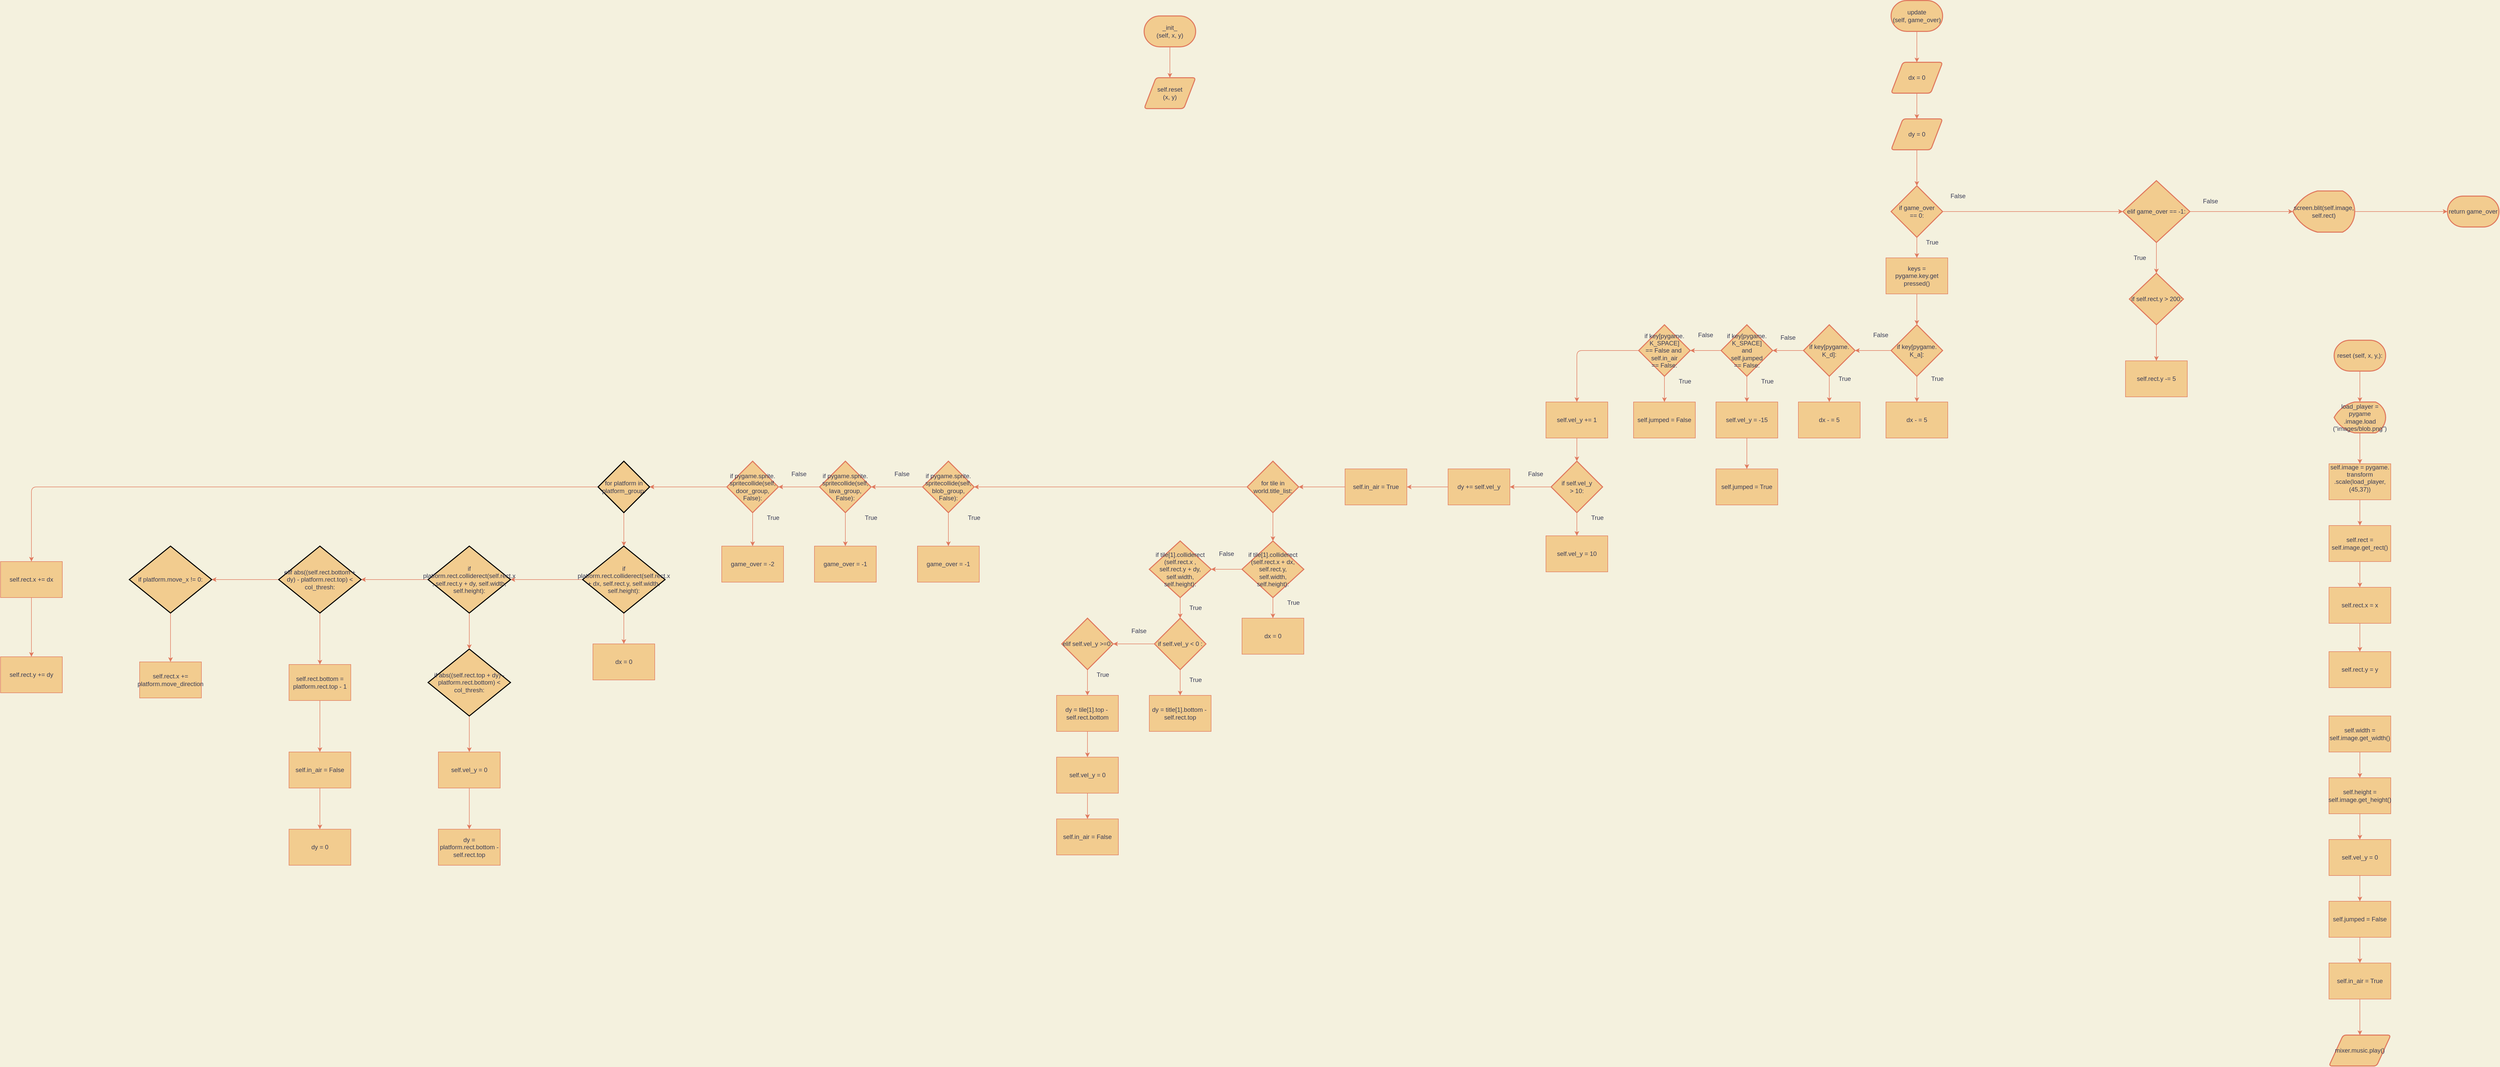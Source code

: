 <mxfile>
    <diagram id="5Yrnw2fGGkwKKGHyeSQu" name="Page-1">
        <mxGraphModel dx="5395" dy="1543" grid="1" gridSize="10" guides="1" tooltips="1" connect="1" arrows="1" fold="1" page="1" pageScale="1" pageWidth="850" pageHeight="1100" background="#F4F1DE" math="0" shadow="0">
            <root>
                <mxCell id="0"/>
                <mxCell id="1" parent="0"/>
                <mxCell id="5" value="" style="edgeStyle=orthogonalEdgeStyle;curved=0;rounded=1;sketch=0;orthogonalLoop=1;jettySize=auto;html=1;fontColor=#393C56;strokeColor=#E07A5F;fillColor=#F2CC8F;labelBackgroundColor=#F4F1DE;" parent="1" source="2" target="4" edge="1">
                    <mxGeometry relative="1" as="geometry"/>
                </mxCell>
                <mxCell id="2" value="_init_&lt;br&gt;(self, x, y)" style="strokeWidth=2;html=1;shape=mxgraph.flowchart.terminator;whiteSpace=wrap;rounded=0;sketch=0;fontColor=#393C56;fillColor=#F2CC8F;strokeColor=#E07A5F;" parent="1" vertex="1">
                    <mxGeometry x="-980" y="70" width="100" height="60" as="geometry"/>
                </mxCell>
                <mxCell id="4" value="self.reset&lt;br&gt;(x, y)" style="shape=parallelogram;html=1;strokeWidth=2;perimeter=parallelogramPerimeter;whiteSpace=wrap;rounded=1;arcSize=12;size=0.23;sketch=0;fontColor=#393C56;fillColor=#F2CC8F;strokeColor=#E07A5F;" parent="1" vertex="1">
                    <mxGeometry x="-980" y="190" width="100" height="60" as="geometry"/>
                </mxCell>
                <mxCell id="8" value="" style="edgeStyle=orthogonalEdgeStyle;curved=0;rounded=1;sketch=0;orthogonalLoop=1;jettySize=auto;html=1;fontColor=#393C56;strokeColor=#E07A5F;fillColor=#F2CC8F;labelBackgroundColor=#F4F1DE;" parent="1" source="6" target="7" edge="1">
                    <mxGeometry relative="1" as="geometry"/>
                </mxCell>
                <mxCell id="6" value="update&lt;br&gt;(self, game_over)" style="strokeWidth=2;html=1;shape=mxgraph.flowchart.terminator;whiteSpace=wrap;rounded=0;sketch=0;fontColor=#393C56;fillColor=#F2CC8F;strokeColor=#E07A5F;" parent="1" vertex="1">
                    <mxGeometry x="470" y="40" width="100" height="60" as="geometry"/>
                </mxCell>
                <mxCell id="10" value="" style="edgeStyle=orthogonalEdgeStyle;curved=0;rounded=1;sketch=0;orthogonalLoop=1;jettySize=auto;html=1;fontColor=#393C56;strokeColor=#E07A5F;fillColor=#F2CC8F;labelBackgroundColor=#F4F1DE;" parent="1" source="7" target="9" edge="1">
                    <mxGeometry relative="1" as="geometry"/>
                </mxCell>
                <mxCell id="7" value="dx = 0" style="shape=parallelogram;html=1;strokeWidth=2;perimeter=parallelogramPerimeter;whiteSpace=wrap;rounded=1;arcSize=12;size=0.23;sketch=0;fontColor=#393C56;fillColor=#F2CC8F;strokeColor=#E07A5F;" parent="1" vertex="1">
                    <mxGeometry x="470" y="160" width="100" height="60" as="geometry"/>
                </mxCell>
                <mxCell id="12" value="" style="edgeStyle=orthogonalEdgeStyle;curved=0;rounded=1;sketch=0;orthogonalLoop=1;jettySize=auto;html=1;fontColor=#393C56;strokeColor=#E07A5F;fillColor=#F2CC8F;labelBackgroundColor=#F4F1DE;" parent="1" source="9" target="11" edge="1">
                    <mxGeometry relative="1" as="geometry"/>
                </mxCell>
                <mxCell id="9" value="dy = 0" style="shape=parallelogram;html=1;strokeWidth=2;perimeter=parallelogramPerimeter;whiteSpace=wrap;rounded=1;arcSize=12;size=0.23;sketch=0;fontColor=#393C56;fillColor=#F2CC8F;strokeColor=#E07A5F;" parent="1" vertex="1">
                    <mxGeometry x="470" y="270" width="100" height="60" as="geometry"/>
                </mxCell>
                <mxCell id="16" value="" style="edgeStyle=orthogonalEdgeStyle;curved=0;rounded=1;sketch=0;orthogonalLoop=1;jettySize=auto;html=1;fontColor=#393C56;strokeColor=#E07A5F;fillColor=#F2CC8F;labelBackgroundColor=#F4F1DE;" parent="1" source="11" target="15" edge="1">
                    <mxGeometry relative="1" as="geometry"/>
                </mxCell>
                <mxCell id="91" style="edgeStyle=orthogonalEdgeStyle;curved=0;rounded=1;sketch=0;orthogonalLoop=1;jettySize=auto;html=1;fontColor=#393C56;strokeColor=#E07A5F;fillColor=#F2CC8F;entryX=0;entryY=0.5;entryDx=0;entryDy=0;entryPerimeter=0;labelBackgroundColor=#F4F1DE;" parent="1" source="11" target="92" edge="1">
                    <mxGeometry relative="1" as="geometry">
                        <mxPoint x="860" y="450" as="targetPoint"/>
                    </mxGeometry>
                </mxCell>
                <mxCell id="11" value="if game_over&lt;br&gt;== 0:" style="strokeWidth=2;html=1;shape=mxgraph.flowchart.decision;whiteSpace=wrap;rounded=0;sketch=0;fontColor=#393C56;fillColor=#F2CC8F;strokeColor=#E07A5F;" parent="1" vertex="1">
                    <mxGeometry x="470" y="400" width="100" height="100" as="geometry"/>
                </mxCell>
                <mxCell id="19" value="" style="edgeStyle=orthogonalEdgeStyle;curved=0;rounded=1;sketch=0;orthogonalLoop=1;jettySize=auto;html=1;fontColor=#393C56;strokeColor=#E07A5F;fillColor=#F2CC8F;labelBackgroundColor=#F4F1DE;" parent="1" source="13" target="17" edge="1">
                    <mxGeometry relative="1" as="geometry"/>
                </mxCell>
                <mxCell id="23" value="" style="edgeStyle=orthogonalEdgeStyle;curved=0;rounded=1;sketch=0;orthogonalLoop=1;jettySize=auto;html=1;fontColor=#393C56;strokeColor=#E07A5F;fillColor=#F2CC8F;labelBackgroundColor=#F4F1DE;" parent="1" source="13" target="20" edge="1">
                    <mxGeometry relative="1" as="geometry"/>
                </mxCell>
                <mxCell id="13" value="if key[pygame.&lt;br&gt;K_a]:" style="strokeWidth=2;html=1;shape=mxgraph.flowchart.decision;whiteSpace=wrap;rounded=0;sketch=0;fontColor=#393C56;fillColor=#F2CC8F;strokeColor=#E07A5F;" parent="1" vertex="1">
                    <mxGeometry x="470" y="670" width="100" height="100" as="geometry"/>
                </mxCell>
                <mxCell id="18" value="" style="edgeStyle=orthogonalEdgeStyle;curved=0;rounded=1;sketch=0;orthogonalLoop=1;jettySize=auto;html=1;fontColor=#393C56;strokeColor=#E07A5F;fillColor=#F2CC8F;labelBackgroundColor=#F4F1DE;" parent="1" source="15" target="13" edge="1">
                    <mxGeometry relative="1" as="geometry"/>
                </mxCell>
                <mxCell id="15" value="keys = pygame.key.get&lt;br&gt;pressed()" style="rounded=0;whiteSpace=wrap;html=1;sketch=0;fontColor=#393C56;strokeColor=#E07A5F;fillColor=#F2CC8F;" parent="1" vertex="1">
                    <mxGeometry x="460" y="540" width="120" height="70" as="geometry"/>
                </mxCell>
                <mxCell id="17" value="dx - = 5" style="rounded=0;whiteSpace=wrap;html=1;sketch=0;fontColor=#393C56;strokeColor=#E07A5F;fillColor=#F2CC8F;" parent="1" vertex="1">
                    <mxGeometry x="460" y="820" width="120" height="70" as="geometry"/>
                </mxCell>
                <mxCell id="22" value="" style="edgeStyle=orthogonalEdgeStyle;curved=0;rounded=1;sketch=0;orthogonalLoop=1;jettySize=auto;html=1;fontColor=#393C56;strokeColor=#E07A5F;fillColor=#F2CC8F;labelBackgroundColor=#F4F1DE;" parent="1" source="20" target="21" edge="1">
                    <mxGeometry relative="1" as="geometry"/>
                </mxCell>
                <mxCell id="29" value="" style="edgeStyle=orthogonalEdgeStyle;curved=0;rounded=1;sketch=0;orthogonalLoop=1;jettySize=auto;html=1;fontColor=#393C56;strokeColor=#E07A5F;fillColor=#F2CC8F;labelBackgroundColor=#F4F1DE;" parent="1" source="20" target="24" edge="1">
                    <mxGeometry relative="1" as="geometry"/>
                </mxCell>
                <mxCell id="20" value="if key[pygame.&lt;br&gt;K_d]:" style="strokeWidth=2;html=1;shape=mxgraph.flowchart.decision;whiteSpace=wrap;rounded=0;sketch=0;fontColor=#393C56;fillColor=#F2CC8F;strokeColor=#E07A5F;" parent="1" vertex="1">
                    <mxGeometry x="300" y="670" width="100" height="100" as="geometry"/>
                </mxCell>
                <mxCell id="21" value="dx - = 5" style="rounded=0;whiteSpace=wrap;html=1;sketch=0;fontColor=#393C56;strokeColor=#E07A5F;fillColor=#F2CC8F;" parent="1" vertex="1">
                    <mxGeometry x="290" y="820" width="120" height="70" as="geometry"/>
                </mxCell>
                <mxCell id="28" value="" style="edgeStyle=orthogonalEdgeStyle;curved=0;rounded=1;sketch=0;orthogonalLoop=1;jettySize=auto;html=1;fontColor=#393C56;strokeColor=#E07A5F;fillColor=#F2CC8F;labelBackgroundColor=#F4F1DE;" parent="1" source="24" target="25" edge="1">
                    <mxGeometry relative="1" as="geometry"/>
                </mxCell>
                <mxCell id="31" value="" style="edgeStyle=orthogonalEdgeStyle;curved=0;rounded=1;sketch=0;orthogonalLoop=1;jettySize=auto;html=1;fontColor=#393C56;strokeColor=#E07A5F;fillColor=#F2CC8F;labelBackgroundColor=#F4F1DE;" parent="1" source="24" target="30" edge="1">
                    <mxGeometry relative="1" as="geometry"/>
                </mxCell>
                <mxCell id="24" value="if key[pygame.&lt;br&gt;K_SPACE]&lt;br&gt;and&lt;br&gt;self.jumped&lt;br&gt;== False:" style="strokeWidth=2;html=1;shape=mxgraph.flowchart.decision;whiteSpace=wrap;rounded=0;sketch=0;fontColor=#393C56;fillColor=#F2CC8F;strokeColor=#E07A5F;" parent="1" vertex="1">
                    <mxGeometry x="140" y="670" width="100" height="100" as="geometry"/>
                </mxCell>
                <mxCell id="27" value="" style="edgeStyle=orthogonalEdgeStyle;curved=0;rounded=1;sketch=0;orthogonalLoop=1;jettySize=auto;html=1;fontColor=#393C56;strokeColor=#E07A5F;fillColor=#F2CC8F;labelBackgroundColor=#F4F1DE;" parent="1" source="25" target="26" edge="1">
                    <mxGeometry relative="1" as="geometry"/>
                </mxCell>
                <mxCell id="25" value="self.vel_y = -15" style="rounded=0;whiteSpace=wrap;html=1;sketch=0;fontColor=#393C56;strokeColor=#E07A5F;fillColor=#F2CC8F;" parent="1" vertex="1">
                    <mxGeometry x="130" y="820" width="120" height="70" as="geometry"/>
                </mxCell>
                <mxCell id="26" value="self.jumped = True" style="rounded=0;whiteSpace=wrap;html=1;sketch=0;fontColor=#393C56;strokeColor=#E07A5F;fillColor=#F2CC8F;" parent="1" vertex="1">
                    <mxGeometry x="130" y="950" width="120" height="70" as="geometry"/>
                </mxCell>
                <mxCell id="33" value="" style="edgeStyle=orthogonalEdgeStyle;curved=0;rounded=1;sketch=0;orthogonalLoop=1;jettySize=auto;html=1;fontColor=#393C56;strokeColor=#E07A5F;fillColor=#F2CC8F;labelBackgroundColor=#F4F1DE;" parent="1" source="30" target="32" edge="1">
                    <mxGeometry relative="1" as="geometry"/>
                </mxCell>
                <mxCell id="45" style="edgeStyle=orthogonalEdgeStyle;curved=0;rounded=1;sketch=0;orthogonalLoop=1;jettySize=auto;html=1;entryX=0.5;entryY=0;entryDx=0;entryDy=0;fontColor=#393C56;strokeColor=#E07A5F;fillColor=#F2CC8F;labelBackgroundColor=#F4F1DE;" parent="1" source="30" target="44" edge="1">
                    <mxGeometry relative="1" as="geometry"/>
                </mxCell>
                <mxCell id="30" value="if key[pygame.&lt;br&gt;K_SPACE] &lt;br&gt;== False and&amp;nbsp;&lt;br&gt;self.in_air&lt;br&gt;== False:" style="strokeWidth=2;html=1;shape=mxgraph.flowchart.decision;whiteSpace=wrap;rounded=0;sketch=0;fontColor=#393C56;fillColor=#F2CC8F;strokeColor=#E07A5F;" parent="1" vertex="1">
                    <mxGeometry x="-20" y="670" width="100" height="100" as="geometry"/>
                </mxCell>
                <mxCell id="32" value="self.jumped = False" style="rounded=0;whiteSpace=wrap;html=1;sketch=0;fontColor=#393C56;strokeColor=#E07A5F;fillColor=#F2CC8F;" parent="1" vertex="1">
                    <mxGeometry x="-30" y="820" width="120" height="70" as="geometry"/>
                </mxCell>
                <mxCell id="47" value="" style="edgeStyle=orthogonalEdgeStyle;curved=0;rounded=1;sketch=0;orthogonalLoop=1;jettySize=auto;html=1;fontColor=#393C56;strokeColor=#E07A5F;fillColor=#F2CC8F;labelBackgroundColor=#F4F1DE;" parent="1" source="44" target="46" edge="1">
                    <mxGeometry relative="1" as="geometry"/>
                </mxCell>
                <mxCell id="44" value="self.vel_y += 1" style="rounded=0;whiteSpace=wrap;html=1;sketch=0;fontColor=#393C56;strokeColor=#E07A5F;fillColor=#F2CC8F;" parent="1" vertex="1">
                    <mxGeometry x="-200" y="820" width="120" height="70" as="geometry"/>
                </mxCell>
                <mxCell id="49" value="" style="edgeStyle=orthogonalEdgeStyle;curved=0;rounded=1;sketch=0;orthogonalLoop=1;jettySize=auto;html=1;fontColor=#393C56;strokeColor=#E07A5F;fillColor=#F2CC8F;labelBackgroundColor=#F4F1DE;" parent="1" source="46" target="48" edge="1">
                    <mxGeometry relative="1" as="geometry"/>
                </mxCell>
                <mxCell id="51" value="" style="edgeStyle=orthogonalEdgeStyle;curved=0;rounded=1;sketch=0;orthogonalLoop=1;jettySize=auto;html=1;fontColor=#393C56;strokeColor=#E07A5F;fillColor=#F2CC8F;labelBackgroundColor=#F4F1DE;" parent="1" source="46" target="50" edge="1">
                    <mxGeometry relative="1" as="geometry"/>
                </mxCell>
                <mxCell id="46" value="if self.vel_y&lt;br&gt;&amp;gt; 10:" style="strokeWidth=2;html=1;shape=mxgraph.flowchart.decision;whiteSpace=wrap;rounded=0;sketch=0;fontColor=#393C56;fillColor=#F2CC8F;strokeColor=#E07A5F;" parent="1" vertex="1">
                    <mxGeometry x="-190" y="935" width="100" height="100" as="geometry"/>
                </mxCell>
                <mxCell id="48" value="self.vel_y = 10" style="rounded=0;whiteSpace=wrap;html=1;sketch=0;fontColor=#393C56;strokeColor=#E07A5F;fillColor=#F2CC8F;" parent="1" vertex="1">
                    <mxGeometry x="-200" y="1080" width="120" height="70" as="geometry"/>
                </mxCell>
                <mxCell id="53" value="" style="edgeStyle=orthogonalEdgeStyle;curved=0;rounded=1;sketch=0;orthogonalLoop=1;jettySize=auto;html=1;fontColor=#393C56;strokeColor=#E07A5F;fillColor=#F2CC8F;labelBackgroundColor=#F4F1DE;" parent="1" source="50" target="52" edge="1">
                    <mxGeometry relative="1" as="geometry"/>
                </mxCell>
                <mxCell id="50" value="dy += self.vel_y" style="rounded=0;whiteSpace=wrap;html=1;sketch=0;fontColor=#393C56;strokeColor=#E07A5F;fillColor=#F2CC8F;" parent="1" vertex="1">
                    <mxGeometry x="-390" y="950" width="120" height="70" as="geometry"/>
                </mxCell>
                <mxCell id="55" value="" style="edgeStyle=orthogonalEdgeStyle;curved=0;rounded=1;sketch=0;orthogonalLoop=1;jettySize=auto;html=1;fontColor=#393C56;strokeColor=#E07A5F;fillColor=#F2CC8F;labelBackgroundColor=#F4F1DE;" parent="1" source="52" target="54" edge="1">
                    <mxGeometry relative="1" as="geometry"/>
                </mxCell>
                <mxCell id="52" value="self.in_air = True" style="rounded=0;whiteSpace=wrap;html=1;sketch=0;fontColor=#393C56;strokeColor=#E07A5F;fillColor=#F2CC8F;" parent="1" vertex="1">
                    <mxGeometry x="-590" y="950" width="120" height="70" as="geometry"/>
                </mxCell>
                <mxCell id="57" value="" style="edgeStyle=orthogonalEdgeStyle;curved=0;rounded=1;sketch=0;orthogonalLoop=1;jettySize=auto;html=1;fontColor=#393C56;strokeColor=#E07A5F;fillColor=#F2CC8F;labelBackgroundColor=#F4F1DE;" parent="1" source="54" target="56" edge="1">
                    <mxGeometry relative="1" as="geometry"/>
                </mxCell>
                <mxCell id="74" style="edgeStyle=orthogonalEdgeStyle;curved=0;rounded=1;sketch=0;orthogonalLoop=1;jettySize=auto;html=1;fontColor=#393C56;strokeColor=#E07A5F;fillColor=#F2CC8F;entryX=1;entryY=0.5;entryDx=0;entryDy=0;entryPerimeter=0;labelBackgroundColor=#F4F1DE;" parent="1" source="54" target="75" edge="1">
                    <mxGeometry relative="1" as="geometry">
                        <mxPoint x="-1270" y="985" as="targetPoint"/>
                    </mxGeometry>
                </mxCell>
                <mxCell id="54" value="for tile in &lt;br&gt;world.title_list:" style="strokeWidth=2;html=1;shape=mxgraph.flowchart.decision;whiteSpace=wrap;rounded=0;sketch=0;fontColor=#393C56;fillColor=#F2CC8F;strokeColor=#E07A5F;" parent="1" vertex="1">
                    <mxGeometry x="-780" y="935" width="100" height="100" as="geometry"/>
                </mxCell>
                <mxCell id="59" value="" style="edgeStyle=orthogonalEdgeStyle;curved=0;rounded=1;sketch=0;orthogonalLoop=1;jettySize=auto;html=1;fontColor=#393C56;strokeColor=#E07A5F;fillColor=#F2CC8F;labelBackgroundColor=#F4F1DE;" parent="1" source="56" target="58" edge="1">
                    <mxGeometry relative="1" as="geometry"/>
                </mxCell>
                <mxCell id="61" value="" style="edgeStyle=orthogonalEdgeStyle;curved=0;rounded=1;sketch=0;orthogonalLoop=1;jettySize=auto;html=1;fontColor=#393C56;strokeColor=#E07A5F;fillColor=#F2CC8F;labelBackgroundColor=#F4F1DE;" parent="1" source="56" target="60" edge="1">
                    <mxGeometry relative="1" as="geometry"/>
                </mxCell>
                <mxCell id="56" value="if tile[1].colliderect&lt;br&gt;(self.rect.x + dx,&lt;br&gt;self.rect.y,&lt;br&gt;self.width,&lt;br&gt;self.height):" style="strokeWidth=2;html=1;shape=mxgraph.flowchart.decision;whiteSpace=wrap;rounded=0;sketch=0;fontColor=#393C56;fillColor=#F2CC8F;strokeColor=#E07A5F;" parent="1" vertex="1">
                    <mxGeometry x="-790" y="1090" width="120" height="110" as="geometry"/>
                </mxCell>
                <mxCell id="58" value="dx = 0" style="rounded=0;whiteSpace=wrap;html=1;sketch=0;fontColor=#393C56;strokeColor=#E07A5F;fillColor=#F2CC8F;" parent="1" vertex="1">
                    <mxGeometry x="-790" y="1240" width="120" height="70" as="geometry"/>
                </mxCell>
                <mxCell id="63" value="" style="edgeStyle=orthogonalEdgeStyle;curved=0;rounded=1;sketch=0;orthogonalLoop=1;jettySize=auto;html=1;fontColor=#393C56;strokeColor=#E07A5F;fillColor=#F2CC8F;labelBackgroundColor=#F4F1DE;" parent="1" source="60" target="62" edge="1">
                    <mxGeometry relative="1" as="geometry"/>
                </mxCell>
                <mxCell id="60" value="if tile[1].colliderect&lt;br&gt;(self.rect.x , &lt;br&gt;self.rect.y + dy,&lt;br&gt;self.width,&lt;br&gt;self.height):" style="strokeWidth=2;html=1;shape=mxgraph.flowchart.decision;whiteSpace=wrap;rounded=0;sketch=0;fontColor=#393C56;fillColor=#F2CC8F;strokeColor=#E07A5F;" parent="1" vertex="1">
                    <mxGeometry x="-970" y="1090" width="120" height="110" as="geometry"/>
                </mxCell>
                <mxCell id="65" value="" style="edgeStyle=orthogonalEdgeStyle;curved=0;rounded=1;sketch=0;orthogonalLoop=1;jettySize=auto;html=1;fontColor=#393C56;strokeColor=#E07A5F;fillColor=#F2CC8F;labelBackgroundColor=#F4F1DE;" parent="1" source="62" target="64" edge="1">
                    <mxGeometry relative="1" as="geometry"/>
                </mxCell>
                <mxCell id="67" value="" style="edgeStyle=orthogonalEdgeStyle;curved=0;rounded=1;sketch=0;orthogonalLoop=1;jettySize=auto;html=1;fontColor=#393C56;strokeColor=#E07A5F;fillColor=#F2CC8F;labelBackgroundColor=#F4F1DE;" parent="1" source="62" target="66" edge="1">
                    <mxGeometry relative="1" as="geometry"/>
                </mxCell>
                <mxCell id="62" value="if self.vel_y &amp;lt; 0 :" style="strokeWidth=2;html=1;shape=mxgraph.flowchart.decision;whiteSpace=wrap;rounded=0;sketch=0;fontColor=#393C56;fillColor=#F2CC8F;strokeColor=#E07A5F;" parent="1" vertex="1">
                    <mxGeometry x="-960" y="1240" width="100" height="100" as="geometry"/>
                </mxCell>
                <mxCell id="64" value="dy = title[1].bottom -&amp;nbsp;&lt;br&gt;self.rect.top" style="rounded=0;whiteSpace=wrap;html=1;sketch=0;fontColor=#393C56;strokeColor=#E07A5F;fillColor=#F2CC8F;" parent="1" vertex="1">
                    <mxGeometry x="-970" y="1390" width="120" height="70" as="geometry"/>
                </mxCell>
                <mxCell id="69" value="" style="edgeStyle=orthogonalEdgeStyle;curved=0;rounded=1;sketch=0;orthogonalLoop=1;jettySize=auto;html=1;fontColor=#393C56;strokeColor=#E07A5F;fillColor=#F2CC8F;labelBackgroundColor=#F4F1DE;" parent="1" source="66" target="68" edge="1">
                    <mxGeometry relative="1" as="geometry"/>
                </mxCell>
                <mxCell id="66" value="elif self.vel_y &amp;gt;=0:&lt;br&gt;" style="strokeWidth=2;html=1;shape=mxgraph.flowchart.decision;whiteSpace=wrap;rounded=0;sketch=0;fontColor=#393C56;fillColor=#F2CC8F;strokeColor=#E07A5F;" parent="1" vertex="1">
                    <mxGeometry x="-1140" y="1240" width="100" height="100" as="geometry"/>
                </mxCell>
                <mxCell id="72" value="" style="edgeStyle=orthogonalEdgeStyle;curved=0;rounded=1;sketch=0;orthogonalLoop=1;jettySize=auto;html=1;fontColor=#393C56;strokeColor=#E07A5F;fillColor=#F2CC8F;labelBackgroundColor=#F4F1DE;" parent="1" source="68" target="70" edge="1">
                    <mxGeometry relative="1" as="geometry"/>
                </mxCell>
                <mxCell id="68" value="dy = tile[1].top -&amp;nbsp;&lt;br&gt;self.rect.bottom" style="rounded=0;whiteSpace=wrap;html=1;sketch=0;fontColor=#393C56;strokeColor=#E07A5F;fillColor=#F2CC8F;" parent="1" vertex="1">
                    <mxGeometry x="-1150" y="1390" width="120" height="70" as="geometry"/>
                </mxCell>
                <mxCell id="73" value="" style="edgeStyle=orthogonalEdgeStyle;curved=0;rounded=1;sketch=0;orthogonalLoop=1;jettySize=auto;html=1;fontColor=#393C56;strokeColor=#E07A5F;fillColor=#F2CC8F;labelBackgroundColor=#F4F1DE;" parent="1" source="70" target="71" edge="1">
                    <mxGeometry relative="1" as="geometry"/>
                </mxCell>
                <mxCell id="70" value="self.vel_y = 0" style="rounded=0;whiteSpace=wrap;html=1;sketch=0;fontColor=#393C56;strokeColor=#E07A5F;fillColor=#F2CC8F;" parent="1" vertex="1">
                    <mxGeometry x="-1150" y="1510" width="120" height="70" as="geometry"/>
                </mxCell>
                <mxCell id="71" value="self.in_air = False" style="rounded=0;whiteSpace=wrap;html=1;sketch=0;fontColor=#393C56;strokeColor=#E07A5F;fillColor=#F2CC8F;" parent="1" vertex="1">
                    <mxGeometry x="-1150" y="1630" width="120" height="70" as="geometry"/>
                </mxCell>
                <mxCell id="77" value="" style="edgeStyle=orthogonalEdgeStyle;curved=0;rounded=1;sketch=0;orthogonalLoop=1;jettySize=auto;html=1;fontColor=#393C56;strokeColor=#E07A5F;fillColor=#F2CC8F;labelBackgroundColor=#F4F1DE;" parent="1" source="75" target="76" edge="1">
                    <mxGeometry relative="1" as="geometry"/>
                </mxCell>
                <mxCell id="79" style="edgeStyle=orthogonalEdgeStyle;curved=0;rounded=1;sketch=0;orthogonalLoop=1;jettySize=auto;html=1;entryX=1;entryY=0.5;entryDx=0;entryDy=0;entryPerimeter=0;fontColor=#393C56;strokeColor=#E07A5F;fillColor=#F2CC8F;labelBackgroundColor=#F4F1DE;" parent="1" source="75" target="78" edge="1">
                    <mxGeometry relative="1" as="geometry"/>
                </mxCell>
                <mxCell id="75" value="if pygame.sprite.&lt;br&gt;spritecollide(self, blob_group, False):" style="strokeWidth=2;html=1;shape=mxgraph.flowchart.decision;whiteSpace=wrap;rounded=0;sketch=0;fontColor=#393C56;fillColor=#F2CC8F;strokeColor=#E07A5F;" parent="1" vertex="1">
                    <mxGeometry x="-1410" y="935" width="100" height="100" as="geometry"/>
                </mxCell>
                <mxCell id="76" value="game_over = -1" style="rounded=0;whiteSpace=wrap;html=1;sketch=0;fontColor=#393C56;strokeColor=#E07A5F;fillColor=#F2CC8F;" parent="1" vertex="1">
                    <mxGeometry x="-1420" y="1100" width="120" height="70" as="geometry"/>
                </mxCell>
                <mxCell id="81" value="" style="edgeStyle=orthogonalEdgeStyle;curved=0;rounded=1;sketch=0;orthogonalLoop=1;jettySize=auto;html=1;fontColor=#393C56;strokeColor=#E07A5F;fillColor=#F2CC8F;labelBackgroundColor=#F4F1DE;" parent="1" source="78" target="80" edge="1">
                    <mxGeometry relative="1" as="geometry"/>
                </mxCell>
                <mxCell id="85" value="" style="edgeStyle=orthogonalEdgeStyle;curved=0;rounded=1;sketch=0;orthogonalLoop=1;jettySize=auto;html=1;fontColor=#393C56;strokeColor=#E07A5F;fillColor=#F2CC8F;labelBackgroundColor=#F4F1DE;" parent="1" source="78" target="82" edge="1">
                    <mxGeometry relative="1" as="geometry"/>
                </mxCell>
                <mxCell id="78" value="if pygame.sprite.&lt;br&gt;spritecollide(self, lava_group, False):" style="strokeWidth=2;html=1;shape=mxgraph.flowchart.decision;whiteSpace=wrap;rounded=0;sketch=0;fontColor=#393C56;fillColor=#F2CC8F;strokeColor=#E07A5F;" parent="1" vertex="1">
                    <mxGeometry x="-1610" y="935" width="100" height="100" as="geometry"/>
                </mxCell>
                <mxCell id="80" value="game_over = -1" style="rounded=0;whiteSpace=wrap;html=1;sketch=0;fontColor=#393C56;strokeColor=#E07A5F;fillColor=#F2CC8F;" parent="1" vertex="1">
                    <mxGeometry x="-1620" y="1100" width="120" height="70" as="geometry"/>
                </mxCell>
                <mxCell id="84" value="" style="edgeStyle=orthogonalEdgeStyle;curved=0;rounded=1;sketch=0;orthogonalLoop=1;jettySize=auto;html=1;fontColor=#393C56;strokeColor=#E07A5F;fillColor=#F2CC8F;labelBackgroundColor=#F4F1DE;" parent="1" source="82" target="83" edge="1">
                    <mxGeometry relative="1" as="geometry"/>
                </mxCell>
                <mxCell id="165" style="edgeStyle=orthogonalEdgeStyle;curved=0;rounded=1;sketch=0;orthogonalLoop=1;jettySize=auto;html=1;entryX=1;entryY=0.5;entryDx=0;entryDy=0;entryPerimeter=0;fontColor=#393C56;strokeColor=#E07A5F;fillColor=#F2CC8F;" edge="1" parent="1" source="82" target="164">
                    <mxGeometry relative="1" as="geometry"/>
                </mxCell>
                <mxCell id="82" value="if pygame.sprite.&lt;br&gt;spritecollide(self, door_group, False):" style="strokeWidth=2;html=1;shape=mxgraph.flowchart.decision;whiteSpace=wrap;rounded=0;sketch=0;fontColor=#393C56;fillColor=#F2CC8F;strokeColor=#E07A5F;" parent="1" vertex="1">
                    <mxGeometry x="-1790" y="935" width="100" height="100" as="geometry"/>
                </mxCell>
                <mxCell id="83" value="game_over = -2" style="rounded=0;whiteSpace=wrap;html=1;sketch=0;fontColor=#393C56;strokeColor=#E07A5F;fillColor=#F2CC8F;" parent="1" vertex="1">
                    <mxGeometry x="-1800" y="1100" width="120" height="70" as="geometry"/>
                </mxCell>
                <mxCell id="94" value="" style="edgeStyle=orthogonalEdgeStyle;curved=0;rounded=1;sketch=0;orthogonalLoop=1;jettySize=auto;html=1;fontColor=#393C56;strokeColor=#E07A5F;fillColor=#F2CC8F;labelBackgroundColor=#F4F1DE;" parent="1" source="92" target="93" edge="1">
                    <mxGeometry relative="1" as="geometry"/>
                </mxCell>
                <mxCell id="98" style="edgeStyle=orthogonalEdgeStyle;curved=0;rounded=1;sketch=0;orthogonalLoop=1;jettySize=auto;html=1;entryX=0;entryY=0.5;entryDx=0;entryDy=0;entryPerimeter=0;fontColor=#393C56;strokeColor=#E07A5F;fillColor=#F2CC8F;labelBackgroundColor=#F4F1DE;" parent="1" source="92" target="97" edge="1">
                    <mxGeometry relative="1" as="geometry"/>
                </mxCell>
                <mxCell id="92" value="elif game_over == -1:" style="strokeWidth=2;html=1;shape=mxgraph.flowchart.decision;whiteSpace=wrap;rounded=0;sketch=0;fontColor=#393C56;fillColor=#F2CC8F;strokeColor=#E07A5F;" parent="1" vertex="1">
                    <mxGeometry x="920" y="390" width="130" height="120" as="geometry"/>
                </mxCell>
                <mxCell id="96" value="" style="edgeStyle=orthogonalEdgeStyle;curved=0;rounded=1;sketch=0;orthogonalLoop=1;jettySize=auto;html=1;fontColor=#393C56;strokeColor=#E07A5F;fillColor=#F2CC8F;labelBackgroundColor=#F4F1DE;" parent="1" source="93" target="95" edge="1">
                    <mxGeometry relative="1" as="geometry"/>
                </mxCell>
                <mxCell id="93" value="if self.rect.y &amp;gt; 200:" style="strokeWidth=2;html=1;shape=mxgraph.flowchart.decision;whiteSpace=wrap;rounded=0;sketch=0;fontColor=#393C56;fillColor=#F2CC8F;strokeColor=#E07A5F;" parent="1" vertex="1">
                    <mxGeometry x="932.5" y="570" width="105" height="100" as="geometry"/>
                </mxCell>
                <mxCell id="95" value="self.rect.y -= 5" style="rounded=0;whiteSpace=wrap;html=1;sketch=0;fontColor=#393C56;strokeColor=#E07A5F;fillColor=#F2CC8F;" parent="1" vertex="1">
                    <mxGeometry x="925" y="740" width="120" height="70" as="geometry"/>
                </mxCell>
                <mxCell id="100" style="edgeStyle=orthogonalEdgeStyle;curved=0;rounded=1;sketch=0;orthogonalLoop=1;jettySize=auto;html=1;entryX=0;entryY=0.5;entryDx=0;entryDy=0;entryPerimeter=0;fontColor=#393C56;strokeColor=#E07A5F;fillColor=#F2CC8F;labelBackgroundColor=#F4F1DE;" parent="1" source="97" target="99" edge="1">
                    <mxGeometry relative="1" as="geometry"/>
                </mxCell>
                <mxCell id="97" value="screen.blit(self.image, self.rect)" style="strokeWidth=2;html=1;shape=mxgraph.flowchart.display;whiteSpace=wrap;rounded=0;sketch=0;fontColor=#393C56;fillColor=#F2CC8F;strokeColor=#E07A5F;" parent="1" vertex="1">
                    <mxGeometry x="1250" y="410" width="120" height="80" as="geometry"/>
                </mxCell>
                <mxCell id="99" value="return game_over" style="strokeWidth=2;html=1;shape=mxgraph.flowchart.terminator;whiteSpace=wrap;rounded=0;sketch=0;fontColor=#393C56;fillColor=#F2CC8F;strokeColor=#E07A5F;" parent="1" vertex="1">
                    <mxGeometry x="1550" y="420" width="100" height="60" as="geometry"/>
                </mxCell>
                <mxCell id="104" value="" style="edgeStyle=orthogonalEdgeStyle;curved=0;rounded=1;sketch=0;orthogonalLoop=1;jettySize=auto;html=1;fontColor=#393C56;strokeColor=#E07A5F;fillColor=#F2CC8F;entryX=0.5;entryY=0;entryDx=0;entryDy=0;entryPerimeter=0;labelBackgroundColor=#F4F1DE;" parent="1" source="101" target="106" edge="1">
                    <mxGeometry relative="1" as="geometry">
                        <mxPoint x="1380" y="820" as="targetPoint"/>
                    </mxGeometry>
                </mxCell>
                <mxCell id="101" value="reset (self, x, y,):" style="strokeWidth=2;html=1;shape=mxgraph.flowchart.terminator;whiteSpace=wrap;rounded=0;sketch=0;fontColor=#393C56;fillColor=#F2CC8F;strokeColor=#E07A5F;" parent="1" vertex="1">
                    <mxGeometry x="1330" y="700" width="100" height="60" as="geometry"/>
                </mxCell>
                <mxCell id="121" value="" style="edgeStyle=orthogonalEdgeStyle;curved=0;rounded=1;sketch=0;orthogonalLoop=1;jettySize=auto;html=1;fontColor=#393C56;strokeColor=#E07A5F;fillColor=#F2CC8F;labelBackgroundColor=#F4F1DE;" parent="1" source="106" target="108" edge="1">
                    <mxGeometry relative="1" as="geometry"/>
                </mxCell>
                <mxCell id="106" value="&lt;span&gt;load_player = pygame&lt;/span&gt;&lt;br&gt;&lt;span&gt;.image.load&lt;/span&gt;&lt;br&gt;&lt;span&gt;(&quot;images/blob.png&quot;)&lt;/span&gt;" style="strokeWidth=2;html=1;shape=mxgraph.flowchart.display;whiteSpace=wrap;rounded=0;sketch=0;fontColor=#393C56;fillColor=#F2CC8F;strokeColor=#E07A5F;" parent="1" vertex="1">
                    <mxGeometry x="1330" y="820" width="100" height="60" as="geometry"/>
                </mxCell>
                <mxCell id="110" value="" style="edgeStyle=orthogonalEdgeStyle;curved=0;rounded=1;sketch=0;orthogonalLoop=1;jettySize=auto;html=1;fontColor=#393C56;strokeColor=#E07A5F;fillColor=#F2CC8F;labelBackgroundColor=#F4F1DE;" parent="1" source="108" target="109" edge="1">
                    <mxGeometry relative="1" as="geometry"/>
                </mxCell>
                <mxCell id="108" value="&lt;div&gt;self.image = pygame.&lt;/div&gt;&lt;div&gt;transform&lt;/div&gt;&lt;div&gt;.scale(load_player,(45,37))&lt;/div&gt;&lt;div&gt;&lt;br&gt;&lt;/div&gt;" style="rounded=0;whiteSpace=wrap;html=1;sketch=0;fontColor=#393C56;strokeColor=#E07A5F;fillColor=#F2CC8F;" parent="1" vertex="1">
                    <mxGeometry x="1320" y="940" width="120" height="70" as="geometry"/>
                </mxCell>
                <mxCell id="112" value="" style="edgeStyle=orthogonalEdgeStyle;curved=0;rounded=1;sketch=0;orthogonalLoop=1;jettySize=auto;html=1;fontColor=#393C56;strokeColor=#E07A5F;fillColor=#F2CC8F;labelBackgroundColor=#F4F1DE;" parent="1" source="109" target="111" edge="1">
                    <mxGeometry relative="1" as="geometry"/>
                </mxCell>
                <mxCell id="109" value="&lt;div&gt;self.rect = self.image.get_rect()&lt;br&gt;&lt;/div&gt;" style="rounded=0;whiteSpace=wrap;html=1;sketch=0;fontColor=#393C56;strokeColor=#E07A5F;fillColor=#F2CC8F;" parent="1" vertex="1">
                    <mxGeometry x="1320" y="1060" width="120" height="70" as="geometry"/>
                </mxCell>
                <mxCell id="114" value="" style="edgeStyle=orthogonalEdgeStyle;curved=0;rounded=1;sketch=0;orthogonalLoop=1;jettySize=auto;html=1;fontColor=#393C56;strokeColor=#E07A5F;fillColor=#F2CC8F;labelBackgroundColor=#F4F1DE;" parent="1" source="111" target="113" edge="1">
                    <mxGeometry relative="1" as="geometry"/>
                </mxCell>
                <mxCell id="111" value="&lt;div&gt;self.rect.x = x&lt;br&gt;&lt;/div&gt;" style="rounded=0;whiteSpace=wrap;html=1;sketch=0;fontColor=#393C56;strokeColor=#E07A5F;fillColor=#F2CC8F;" parent="1" vertex="1">
                    <mxGeometry x="1320" y="1180" width="120" height="70" as="geometry"/>
                </mxCell>
                <mxCell id="113" value="self.rect.y = y" style="rounded=0;whiteSpace=wrap;html=1;sketch=0;fontColor=#393C56;strokeColor=#E07A5F;fillColor=#F2CC8F;" parent="1" vertex="1">
                    <mxGeometry x="1320" y="1305" width="120" height="70" as="geometry"/>
                </mxCell>
                <mxCell id="123" value="" style="edgeStyle=orthogonalEdgeStyle;curved=0;rounded=1;sketch=0;orthogonalLoop=1;jettySize=auto;html=1;fontColor=#393C56;strokeColor=#E07A5F;fillColor=#F2CC8F;labelBackgroundColor=#F4F1DE;" parent="1" source="117" target="122" edge="1">
                    <mxGeometry relative="1" as="geometry"/>
                </mxCell>
                <mxCell id="117" value="self.width = self.image.get_width()" style="rounded=0;whiteSpace=wrap;html=1;sketch=0;fontColor=#393C56;strokeColor=#E07A5F;fillColor=#F2CC8F;" parent="1" vertex="1">
                    <mxGeometry x="1320" y="1430" width="120" height="70" as="geometry"/>
                </mxCell>
                <mxCell id="125" value="" style="edgeStyle=orthogonalEdgeStyle;curved=0;rounded=1;sketch=0;orthogonalLoop=1;jettySize=auto;html=1;fontColor=#393C56;strokeColor=#E07A5F;fillColor=#F2CC8F;labelBackgroundColor=#F4F1DE;" parent="1" source="122" target="124" edge="1">
                    <mxGeometry relative="1" as="geometry"/>
                </mxCell>
                <mxCell id="122" value="self.height = self.image.get_height()" style="rounded=0;whiteSpace=wrap;html=1;sketch=0;fontColor=#393C56;strokeColor=#E07A5F;fillColor=#F2CC8F;" parent="1" vertex="1">
                    <mxGeometry x="1320" y="1550" width="120" height="70" as="geometry"/>
                </mxCell>
                <mxCell id="127" value="" style="edgeStyle=orthogonalEdgeStyle;curved=0;rounded=1;sketch=0;orthogonalLoop=1;jettySize=auto;html=1;fontColor=#393C56;strokeColor=#E07A5F;fillColor=#F2CC8F;labelBackgroundColor=#F4F1DE;" parent="1" source="124" target="126" edge="1">
                    <mxGeometry relative="1" as="geometry"/>
                </mxCell>
                <mxCell id="124" value="self.vel_y = 0" style="rounded=0;whiteSpace=wrap;html=1;sketch=0;fontColor=#393C56;strokeColor=#E07A5F;fillColor=#F2CC8F;" parent="1" vertex="1">
                    <mxGeometry x="1320" y="1670" width="120" height="70" as="geometry"/>
                </mxCell>
                <mxCell id="129" value="" style="edgeStyle=orthogonalEdgeStyle;curved=0;rounded=1;sketch=0;orthogonalLoop=1;jettySize=auto;html=1;fontColor=#393C56;strokeColor=#E07A5F;fillColor=#F2CC8F;labelBackgroundColor=#F4F1DE;" parent="1" source="126" target="128" edge="1">
                    <mxGeometry relative="1" as="geometry"/>
                </mxCell>
                <mxCell id="126" value="self.jumped = False" style="rounded=0;whiteSpace=wrap;html=1;sketch=0;fontColor=#393C56;strokeColor=#E07A5F;fillColor=#F2CC8F;" parent="1" vertex="1">
                    <mxGeometry x="1320" y="1790" width="120" height="70" as="geometry"/>
                </mxCell>
                <mxCell id="133" value="" style="edgeStyle=orthogonalEdgeStyle;curved=0;rounded=1;sketch=0;orthogonalLoop=1;jettySize=auto;html=1;fontColor=#393C56;strokeColor=#E07A5F;fillColor=#F2CC8F;labelBackgroundColor=#F4F1DE;" parent="1" source="128" target="132" edge="1">
                    <mxGeometry relative="1" as="geometry"/>
                </mxCell>
                <mxCell id="128" value="self.in_air = True" style="rounded=0;whiteSpace=wrap;html=1;sketch=0;fontColor=#393C56;strokeColor=#E07A5F;fillColor=#F2CC8F;" parent="1" vertex="1">
                    <mxGeometry x="1320" y="1910" width="120" height="70" as="geometry"/>
                </mxCell>
                <mxCell id="132" value="mixer.music.play()" style="shape=parallelogram;html=1;strokeWidth=2;perimeter=parallelogramPerimeter;whiteSpace=wrap;rounded=1;arcSize=12;size=0.23;sketch=0;fontColor=#393C56;fillColor=#F2CC8F;strokeColor=#E07A5F;" parent="1" vertex="1">
                    <mxGeometry x="1320" y="2050" width="120" height="60" as="geometry"/>
                </mxCell>
                <mxCell id="138" value="True" style="text;html=1;strokeColor=none;fillColor=none;align=center;verticalAlign=middle;whiteSpace=wrap;rounded=0;sketch=0;fontColor=#393C56;" parent="1" vertex="1">
                    <mxGeometry x="540" y="765" width="40" height="20" as="geometry"/>
                </mxCell>
                <mxCell id="139" value="False" style="text;html=1;strokeColor=none;fillColor=none;align=center;verticalAlign=middle;whiteSpace=wrap;rounded=0;sketch=0;fontColor=#393C56;" parent="1" vertex="1">
                    <mxGeometry x="430" y="680" width="40" height="20" as="geometry"/>
                </mxCell>
                <mxCell id="140" value="True" style="text;html=1;strokeColor=none;fillColor=none;align=center;verticalAlign=middle;whiteSpace=wrap;rounded=0;sketch=0;fontColor=#393C56;" parent="1" vertex="1">
                    <mxGeometry x="360" y="765" width="40" height="20" as="geometry"/>
                </mxCell>
                <mxCell id="141" value="False" style="text;html=1;strokeColor=none;fillColor=none;align=center;verticalAlign=middle;whiteSpace=wrap;rounded=0;sketch=0;fontColor=#393C56;" parent="1" vertex="1">
                    <mxGeometry x="250" y="685" width="40" height="20" as="geometry"/>
                </mxCell>
                <mxCell id="142" value="True" style="text;html=1;strokeColor=none;fillColor=none;align=center;verticalAlign=middle;whiteSpace=wrap;rounded=0;sketch=0;fontColor=#393C56;" parent="1" vertex="1">
                    <mxGeometry x="210" y="770" width="40" height="20" as="geometry"/>
                </mxCell>
                <mxCell id="144" value="False" style="text;html=1;strokeColor=none;fillColor=none;align=center;verticalAlign=middle;whiteSpace=wrap;rounded=0;sketch=0;fontColor=#393C56;" parent="1" vertex="1">
                    <mxGeometry x="90" y="680" width="40" height="20" as="geometry"/>
                </mxCell>
                <mxCell id="145" value="True" style="text;html=1;strokeColor=none;fillColor=none;align=center;verticalAlign=middle;whiteSpace=wrap;rounded=0;sketch=0;fontColor=#393C56;" parent="1" vertex="1">
                    <mxGeometry x="50" y="770" width="40" height="20" as="geometry"/>
                </mxCell>
                <mxCell id="146" value="True" style="text;html=1;strokeColor=none;fillColor=none;align=center;verticalAlign=middle;whiteSpace=wrap;rounded=0;sketch=0;fontColor=#393C56;" parent="1" vertex="1">
                    <mxGeometry x="-120" y="1035" width="40" height="20" as="geometry"/>
                </mxCell>
                <mxCell id="147" value="False" style="text;html=1;strokeColor=none;fillColor=none;align=center;verticalAlign=middle;whiteSpace=wrap;rounded=0;sketch=0;fontColor=#393C56;" parent="1" vertex="1">
                    <mxGeometry x="-240" y="950" width="40" height="20" as="geometry"/>
                </mxCell>
                <mxCell id="148" value="True" style="text;html=1;strokeColor=none;fillColor=none;align=center;verticalAlign=middle;whiteSpace=wrap;rounded=0;sketch=0;fontColor=#393C56;" parent="1" vertex="1">
                    <mxGeometry x="-710" y="1200" width="40" height="20" as="geometry"/>
                </mxCell>
                <mxCell id="149" value="False" style="text;html=1;strokeColor=none;fillColor=none;align=center;verticalAlign=middle;whiteSpace=wrap;rounded=0;sketch=0;fontColor=#393C56;" parent="1" vertex="1">
                    <mxGeometry x="-840" y="1105" width="40" height="20" as="geometry"/>
                </mxCell>
                <mxCell id="150" value="True" style="text;html=1;strokeColor=none;fillColor=none;align=center;verticalAlign=middle;whiteSpace=wrap;rounded=0;sketch=0;fontColor=#393C56;" parent="1" vertex="1">
                    <mxGeometry x="-900" y="1210" width="40" height="20" as="geometry"/>
                </mxCell>
                <mxCell id="151" value="True" style="text;html=1;strokeColor=none;fillColor=none;align=center;verticalAlign=middle;whiteSpace=wrap;rounded=0;sketch=0;fontColor=#393C56;" parent="1" vertex="1">
                    <mxGeometry x="-900" y="1350" width="40" height="20" as="geometry"/>
                </mxCell>
                <mxCell id="152" value="False" style="text;html=1;strokeColor=none;fillColor=none;align=center;verticalAlign=middle;whiteSpace=wrap;rounded=0;sketch=0;fontColor=#393C56;" parent="1" vertex="1">
                    <mxGeometry x="-1010" y="1255" width="40" height="20" as="geometry"/>
                </mxCell>
                <mxCell id="153" value="True" style="text;html=1;strokeColor=none;fillColor=none;align=center;verticalAlign=middle;whiteSpace=wrap;rounded=0;sketch=0;fontColor=#393C56;" parent="1" vertex="1">
                    <mxGeometry x="-1080" y="1340" width="40" height="20" as="geometry"/>
                </mxCell>
                <mxCell id="154" value="True" style="text;html=1;strokeColor=none;fillColor=none;align=center;verticalAlign=middle;whiteSpace=wrap;rounded=0;sketch=0;fontColor=#393C56;" parent="1" vertex="1">
                    <mxGeometry x="-1330" y="1035" width="40" height="20" as="geometry"/>
                </mxCell>
                <mxCell id="155" value="False" style="text;html=1;strokeColor=none;fillColor=none;align=center;verticalAlign=middle;whiteSpace=wrap;rounded=0;sketch=0;fontColor=#393C56;" parent="1" vertex="1">
                    <mxGeometry x="-1470" y="950" width="40" height="20" as="geometry"/>
                </mxCell>
                <mxCell id="156" value="True" style="text;html=1;strokeColor=none;fillColor=none;align=center;verticalAlign=middle;whiteSpace=wrap;rounded=0;sketch=0;fontColor=#393C56;" parent="1" vertex="1">
                    <mxGeometry x="-1530" y="1035" width="40" height="20" as="geometry"/>
                </mxCell>
                <mxCell id="157" value="False" style="text;html=1;strokeColor=none;fillColor=none;align=center;verticalAlign=middle;whiteSpace=wrap;rounded=0;sketch=0;fontColor=#393C56;" parent="1" vertex="1">
                    <mxGeometry x="-1670" y="950" width="40" height="20" as="geometry"/>
                </mxCell>
                <mxCell id="158" value="True" style="text;html=1;strokeColor=none;fillColor=none;align=center;verticalAlign=middle;whiteSpace=wrap;rounded=0;sketch=0;fontColor=#393C56;" parent="1" vertex="1">
                    <mxGeometry x="-1720" y="1035" width="40" height="20" as="geometry"/>
                </mxCell>
                <mxCell id="159" value="True" style="text;html=1;strokeColor=none;fillColor=none;align=center;verticalAlign=middle;whiteSpace=wrap;rounded=0;sketch=0;fontColor=#393C56;" parent="1" vertex="1">
                    <mxGeometry x="530" y="500" width="40" height="20" as="geometry"/>
                </mxCell>
                <mxCell id="160" value="False" style="text;html=1;strokeColor=none;fillColor=none;align=center;verticalAlign=middle;whiteSpace=wrap;rounded=0;sketch=0;fontColor=#393C56;" parent="1" vertex="1">
                    <mxGeometry x="580" y="410" width="40" height="20" as="geometry"/>
                </mxCell>
                <mxCell id="161" value="True" style="text;html=1;strokeColor=none;fillColor=none;align=center;verticalAlign=middle;whiteSpace=wrap;rounded=0;sketch=0;fontColor=#393C56;" parent="1" vertex="1">
                    <mxGeometry x="932.5" y="530" width="40" height="20" as="geometry"/>
                </mxCell>
                <mxCell id="162" value="False" style="text;html=1;strokeColor=none;fillColor=none;align=center;verticalAlign=middle;whiteSpace=wrap;rounded=0;sketch=0;fontColor=#393C56;" parent="1" vertex="1">
                    <mxGeometry x="1070" y="420" width="40" height="20" as="geometry"/>
                </mxCell>
                <mxCell id="167" value="" style="edgeStyle=orthogonalEdgeStyle;curved=0;rounded=1;sketch=0;orthogonalLoop=1;jettySize=auto;html=1;fontColor=#393C56;strokeColor=#E07A5F;fillColor=#F2CC8F;" edge="1" parent="1" source="164" target="166">
                    <mxGeometry relative="1" as="geometry"/>
                </mxCell>
                <mxCell id="197" style="edgeStyle=orthogonalEdgeStyle;curved=0;rounded=1;sketch=0;orthogonalLoop=1;jettySize=auto;html=1;entryX=0.5;entryY=0;entryDx=0;entryDy=0;fontColor=#393C56;strokeColor=#E07A5F;fillColor=#F2CC8F;" edge="1" parent="1" source="164" target="194">
                    <mxGeometry relative="1" as="geometry"/>
                </mxCell>
                <mxCell id="164" value="for platform in platform_group:" style="strokeWidth=2;html=1;shape=mxgraph.flowchart.decision;whiteSpace=wrap;rounded=0;sketch=0;fontColor=#393C56;fillColor=#F2CC8F;" vertex="1" parent="1">
                    <mxGeometry x="-2040" y="935" width="100" height="100" as="geometry"/>
                </mxCell>
                <mxCell id="169" value="" style="edgeStyle=orthogonalEdgeStyle;curved=0;rounded=1;sketch=0;orthogonalLoop=1;jettySize=auto;html=1;fontColor=#393C56;strokeColor=#E07A5F;fillColor=#F2CC8F;" edge="1" parent="1" source="166" target="168">
                    <mxGeometry relative="1" as="geometry"/>
                </mxCell>
                <mxCell id="180" style="edgeStyle=orthogonalEdgeStyle;curved=0;rounded=1;sketch=0;orthogonalLoop=1;jettySize=auto;html=1;entryX=1;entryY=0.5;entryDx=0;entryDy=0;entryPerimeter=0;fontColor=#393C56;strokeColor=#E07A5F;fillColor=#F2CC8F;" edge="1" parent="1" source="166" target="179">
                    <mxGeometry relative="1" as="geometry"/>
                </mxCell>
                <mxCell id="166" value="if platform.rect.colliderect(self.rect.x + dx, self.rect.y, self.width, self.height):" style="strokeWidth=2;html=1;shape=mxgraph.flowchart.decision;whiteSpace=wrap;rounded=0;sketch=0;fontColor=#393C56;fillColor=#F2CC8F;" vertex="1" parent="1">
                    <mxGeometry x="-2070" y="1100" width="160" height="130" as="geometry"/>
                </mxCell>
                <mxCell id="168" value="dx = 0" style="rounded=0;whiteSpace=wrap;html=1;sketch=0;fontColor=#393C56;strokeColor=#E07A5F;fillColor=#F2CC8F;" vertex="1" parent="1">
                    <mxGeometry x="-2050" y="1290" width="120" height="70" as="geometry"/>
                </mxCell>
                <mxCell id="177" value="" style="edgeStyle=orthogonalEdgeStyle;curved=0;rounded=1;sketch=0;orthogonalLoop=1;jettySize=auto;html=1;fontColor=#393C56;strokeColor=#E07A5F;fillColor=#F2CC8F;" edge="1" parent="1" source="172" target="174">
                    <mxGeometry relative="1" as="geometry"/>
                </mxCell>
                <mxCell id="172" value="if abs((self.rect.top + dy) - platform.rect.bottom) &amp;lt; col_thresh:" style="strokeWidth=2;html=1;shape=mxgraph.flowchart.decision;whiteSpace=wrap;rounded=0;sketch=0;fontColor=#393C56;fillColor=#F2CC8F;" vertex="1" parent="1">
                    <mxGeometry x="-2370" y="1300" width="160" height="130" as="geometry"/>
                </mxCell>
                <mxCell id="176" value="" style="edgeStyle=orthogonalEdgeStyle;curved=0;rounded=1;sketch=0;orthogonalLoop=1;jettySize=auto;html=1;fontColor=#393C56;strokeColor=#E07A5F;fillColor=#F2CC8F;" edge="1" parent="1" source="174" target="175">
                    <mxGeometry relative="1" as="geometry"/>
                </mxCell>
                <mxCell id="174" value="self.vel_y = 0" style="rounded=0;whiteSpace=wrap;html=1;sketch=0;fontColor=#393C56;strokeColor=#E07A5F;fillColor=#F2CC8F;" vertex="1" parent="1">
                    <mxGeometry x="-2350" y="1500" width="120" height="70" as="geometry"/>
                </mxCell>
                <mxCell id="175" value="dy = platform.rect.bottom - self.rect.top" style="rounded=0;whiteSpace=wrap;html=1;sketch=0;fontColor=#393C56;strokeColor=#E07A5F;fillColor=#F2CC8F;" vertex="1" parent="1">
                    <mxGeometry x="-2350" y="1650" width="120" height="70" as="geometry"/>
                </mxCell>
                <mxCell id="181" value="" style="edgeStyle=orthogonalEdgeStyle;curved=0;rounded=1;sketch=0;orthogonalLoop=1;jettySize=auto;html=1;fontColor=#393C56;strokeColor=#E07A5F;fillColor=#F2CC8F;" edge="1" parent="1" source="179" target="172">
                    <mxGeometry relative="1" as="geometry"/>
                </mxCell>
                <mxCell id="183" style="edgeStyle=orthogonalEdgeStyle;curved=0;rounded=1;sketch=0;orthogonalLoop=1;jettySize=auto;html=1;entryX=1;entryY=0.5;entryDx=0;entryDy=0;entryPerimeter=0;fontColor=#393C56;strokeColor=#E07A5F;fillColor=#F2CC8F;" edge="1" parent="1" source="179" target="182">
                    <mxGeometry relative="1" as="geometry"/>
                </mxCell>
                <mxCell id="179" value="if platform.rect.colliderect(self.rect.x , self.rect.y + dy, self.width, self.height):" style="strokeWidth=2;html=1;shape=mxgraph.flowchart.decision;whiteSpace=wrap;rounded=0;sketch=0;fontColor=#393C56;fillColor=#F2CC8F;" vertex="1" parent="1">
                    <mxGeometry x="-2370" y="1100" width="160" height="130" as="geometry"/>
                </mxCell>
                <mxCell id="186" value="" style="edgeStyle=orthogonalEdgeStyle;curved=0;rounded=1;sketch=0;orthogonalLoop=1;jettySize=auto;html=1;fontColor=#393C56;strokeColor=#E07A5F;fillColor=#F2CC8F;" edge="1" parent="1" source="182" target="184">
                    <mxGeometry relative="1" as="geometry"/>
                </mxCell>
                <mxCell id="191" style="edgeStyle=orthogonalEdgeStyle;curved=0;rounded=1;sketch=0;orthogonalLoop=1;jettySize=auto;html=1;entryX=1;entryY=0.5;entryDx=0;entryDy=0;entryPerimeter=0;fontColor=#393C56;strokeColor=#E07A5F;fillColor=#F2CC8F;" edge="1" parent="1" source="182" target="190">
                    <mxGeometry relative="1" as="geometry"/>
                </mxCell>
                <mxCell id="182" value="elif abs((self.rect.bottom + dy) - platform.rect.top) &amp;lt; col_thresh:" style="strokeWidth=2;html=1;shape=mxgraph.flowchart.decision;whiteSpace=wrap;rounded=0;sketch=0;fontColor=#393C56;fillColor=#F2CC8F;" vertex="1" parent="1">
                    <mxGeometry x="-2660" y="1100" width="160" height="130" as="geometry"/>
                </mxCell>
                <mxCell id="187" value="" style="edgeStyle=orthogonalEdgeStyle;curved=0;rounded=1;sketch=0;orthogonalLoop=1;jettySize=auto;html=1;fontColor=#393C56;strokeColor=#E07A5F;fillColor=#F2CC8F;" edge="1" parent="1" source="184" target="185">
                    <mxGeometry relative="1" as="geometry"/>
                </mxCell>
                <mxCell id="184" value="self.rect.bottom = platform.rect.top - 1" style="rounded=0;whiteSpace=wrap;html=1;sketch=0;fontColor=#393C56;strokeColor=#E07A5F;fillColor=#F2CC8F;" vertex="1" parent="1">
                    <mxGeometry x="-2640" y="1330" width="120" height="70" as="geometry"/>
                </mxCell>
                <mxCell id="189" value="" style="edgeStyle=orthogonalEdgeStyle;curved=0;rounded=1;sketch=0;orthogonalLoop=1;jettySize=auto;html=1;fontColor=#393C56;strokeColor=#E07A5F;fillColor=#F2CC8F;" edge="1" parent="1" source="185" target="188">
                    <mxGeometry relative="1" as="geometry"/>
                </mxCell>
                <mxCell id="185" value="self.in_air = False" style="rounded=0;whiteSpace=wrap;html=1;sketch=0;fontColor=#393C56;strokeColor=#E07A5F;fillColor=#F2CC8F;" vertex="1" parent="1">
                    <mxGeometry x="-2640" y="1500" width="120" height="70" as="geometry"/>
                </mxCell>
                <mxCell id="188" value="dy = 0" style="rounded=0;whiteSpace=wrap;html=1;sketch=0;fontColor=#393C56;strokeColor=#E07A5F;fillColor=#F2CC8F;" vertex="1" parent="1">
                    <mxGeometry x="-2640" y="1650" width="120" height="70" as="geometry"/>
                </mxCell>
                <mxCell id="193" value="" style="edgeStyle=orthogonalEdgeStyle;curved=0;rounded=1;sketch=0;orthogonalLoop=1;jettySize=auto;html=1;fontColor=#393C56;strokeColor=#E07A5F;fillColor=#F2CC8F;" edge="1" parent="1" source="190" target="192">
                    <mxGeometry relative="1" as="geometry"/>
                </mxCell>
                <mxCell id="190" value="if platform.move_x != 0:" style="strokeWidth=2;html=1;shape=mxgraph.flowchart.decision;whiteSpace=wrap;rounded=0;sketch=0;fontColor=#393C56;fillColor=#F2CC8F;" vertex="1" parent="1">
                    <mxGeometry x="-2950" y="1100" width="160" height="130" as="geometry"/>
                </mxCell>
                <mxCell id="192" value="self.rect.x += platform.move_direction" style="rounded=0;whiteSpace=wrap;html=1;sketch=0;fontColor=#393C56;strokeColor=#E07A5F;fillColor=#F2CC8F;" vertex="1" parent="1">
                    <mxGeometry x="-2930" y="1325" width="120" height="70" as="geometry"/>
                </mxCell>
                <mxCell id="196" value="" style="edgeStyle=orthogonalEdgeStyle;curved=0;rounded=1;sketch=0;orthogonalLoop=1;jettySize=auto;html=1;fontColor=#393C56;strokeColor=#E07A5F;fillColor=#F2CC8F;" edge="1" parent="1" source="194" target="195">
                    <mxGeometry relative="1" as="geometry"/>
                </mxCell>
                <mxCell id="194" value="self.rect.x += dx" style="rounded=0;whiteSpace=wrap;html=1;sketch=0;fontColor=#393C56;strokeColor=#E07A5F;fillColor=#F2CC8F;" vertex="1" parent="1">
                    <mxGeometry x="-3200" y="1130" width="120" height="70" as="geometry"/>
                </mxCell>
                <mxCell id="195" value="self.rect.y += dy" style="rounded=0;whiteSpace=wrap;html=1;sketch=0;fontColor=#393C56;strokeColor=#E07A5F;fillColor=#F2CC8F;" vertex="1" parent="1">
                    <mxGeometry x="-3200" y="1315" width="120" height="70" as="geometry"/>
                </mxCell>
            </root>
        </mxGraphModel>
    </diagram>
</mxfile>